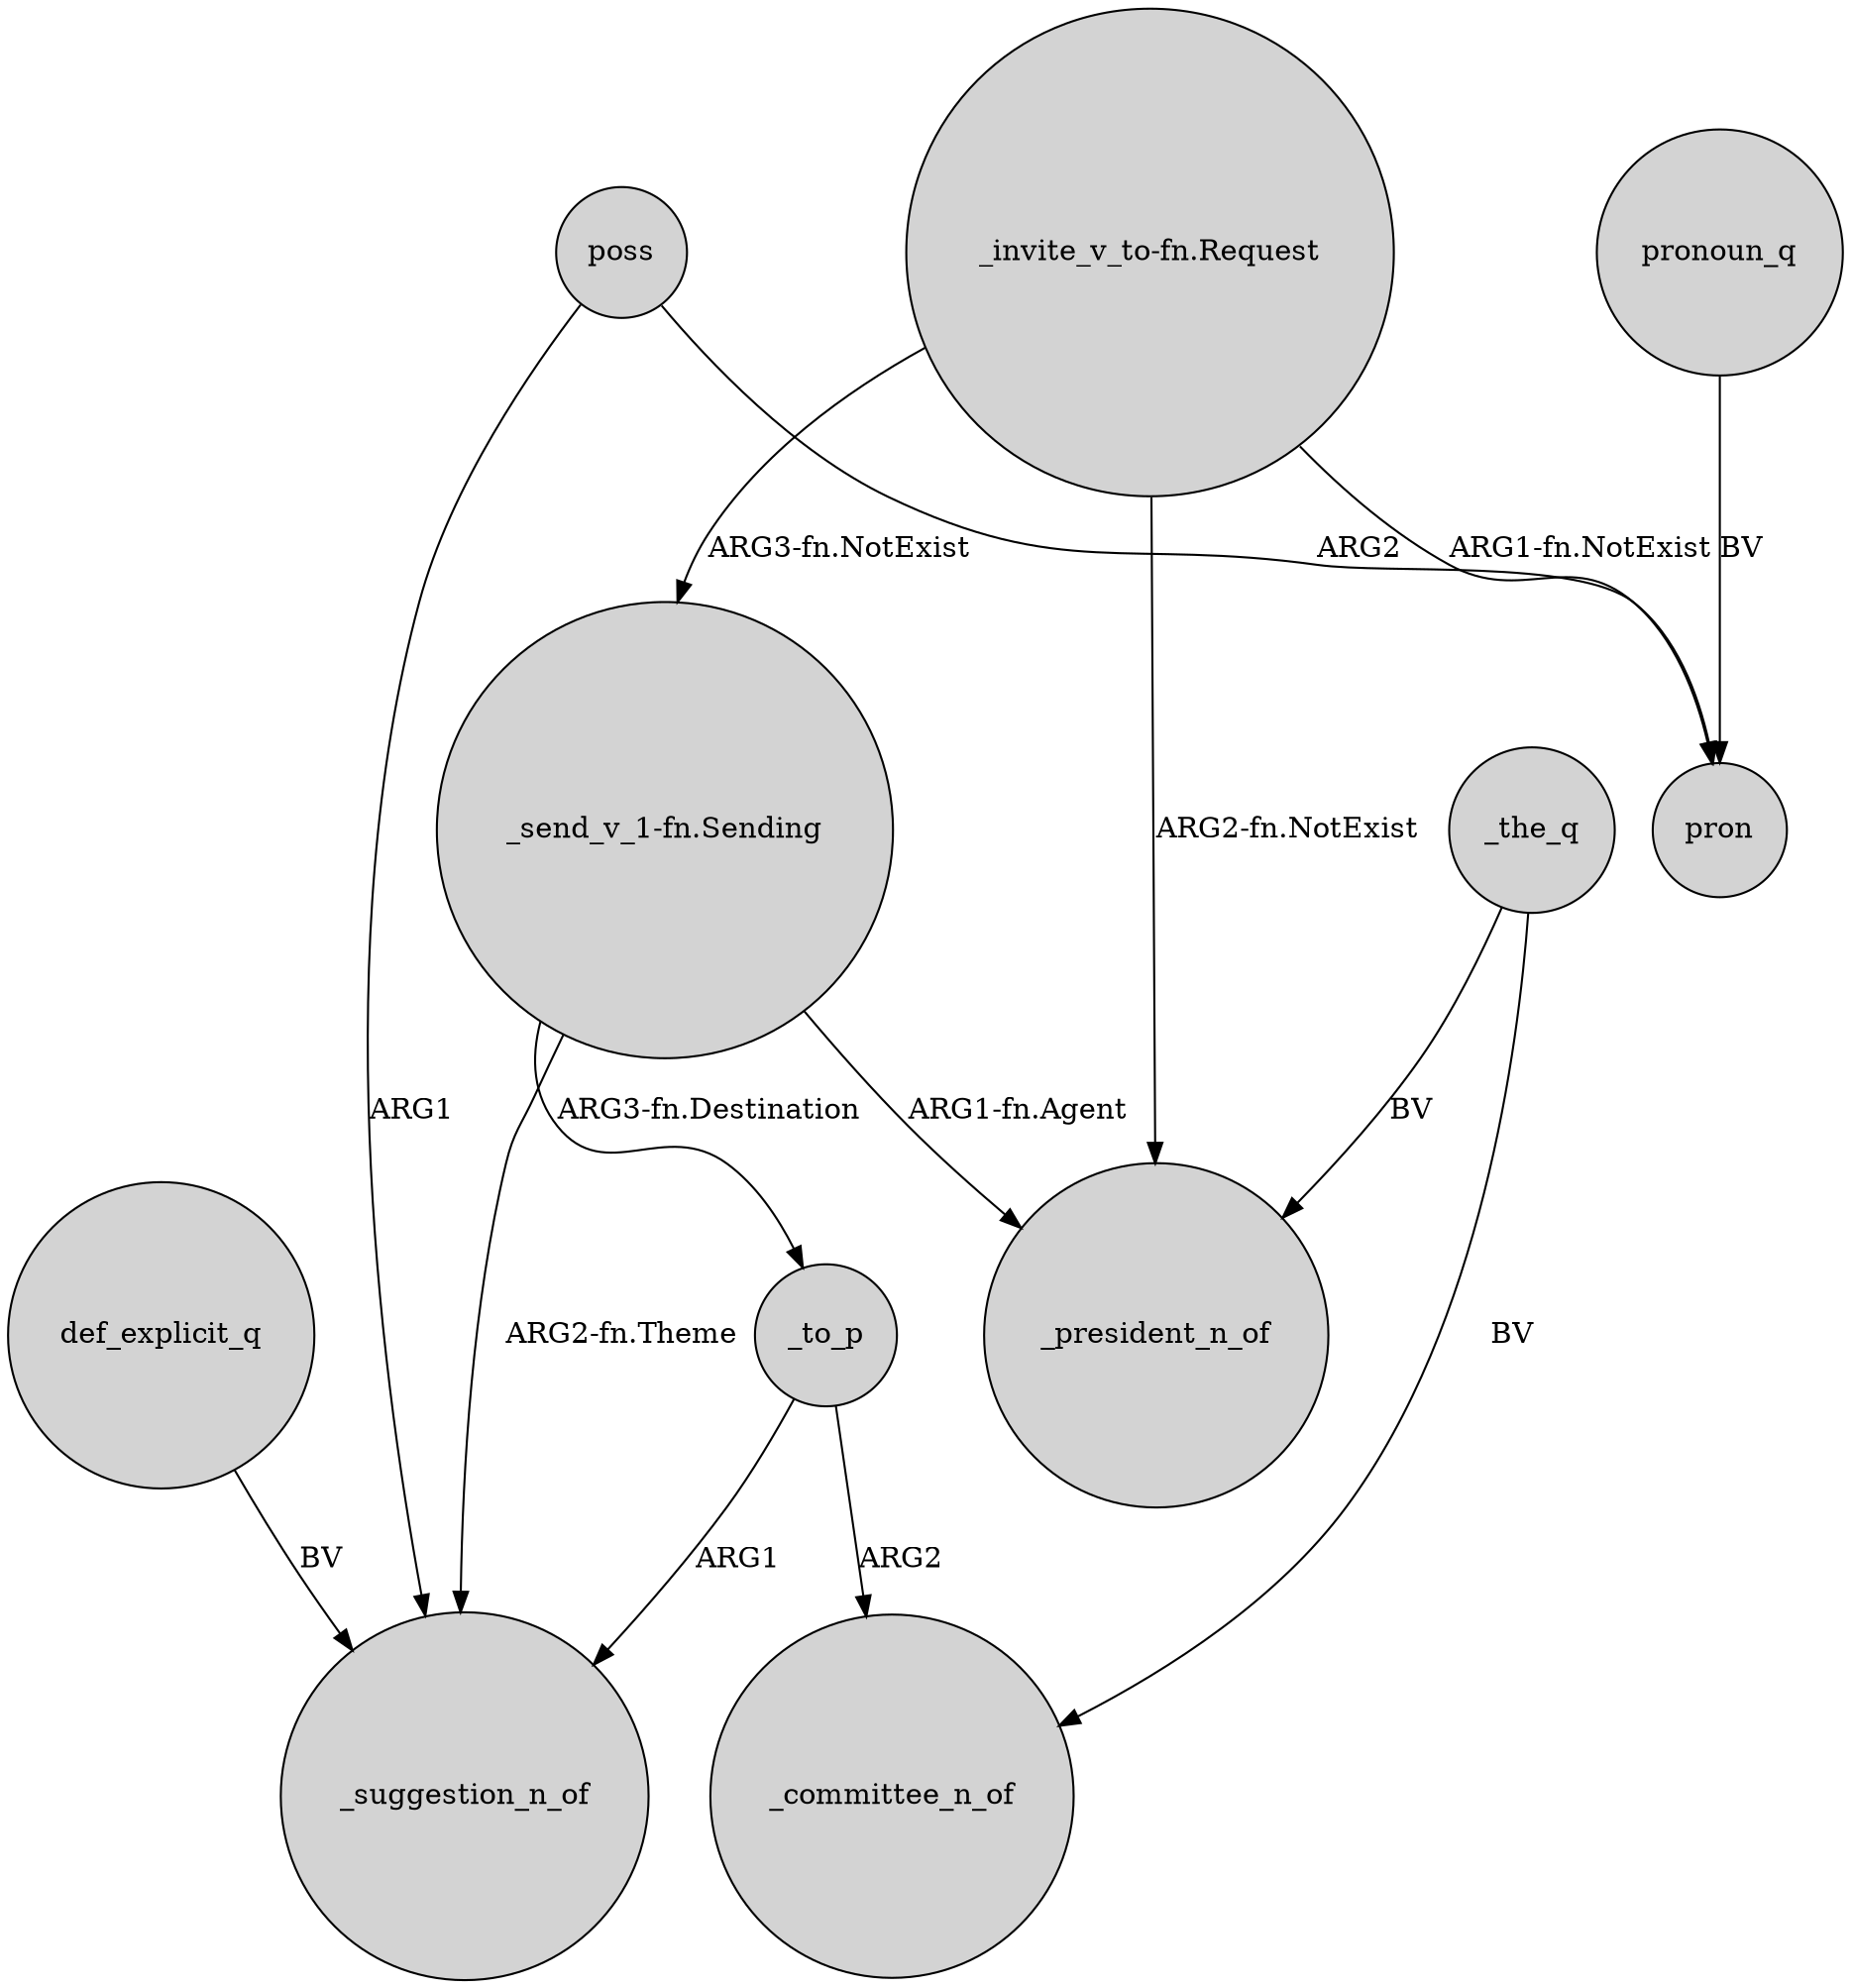 digraph {
	node [shape=circle style=filled]
	"_invite_v_to-fn.Request" -> pron [label="ARG1-fn.NotExist"]
	_the_q -> _committee_n_of [label=BV]
	_to_p -> _suggestion_n_of [label=ARG1]
	def_explicit_q -> _suggestion_n_of [label=BV]
	"_send_v_1-fn.Sending" -> _suggestion_n_of [label="ARG2-fn.Theme"]
	poss -> pron [label=ARG2]
	"_invite_v_to-fn.Request" -> _president_n_of [label="ARG2-fn.NotExist"]
	_the_q -> _president_n_of [label=BV]
	"_send_v_1-fn.Sending" -> _to_p [label="ARG3-fn.Destination"]
	"_send_v_1-fn.Sending" -> _president_n_of [label="ARG1-fn.Agent"]
	poss -> _suggestion_n_of [label=ARG1]
	"_invite_v_to-fn.Request" -> "_send_v_1-fn.Sending" [label="ARG3-fn.NotExist"]
	_to_p -> _committee_n_of [label=ARG2]
	pronoun_q -> pron [label=BV]
}

